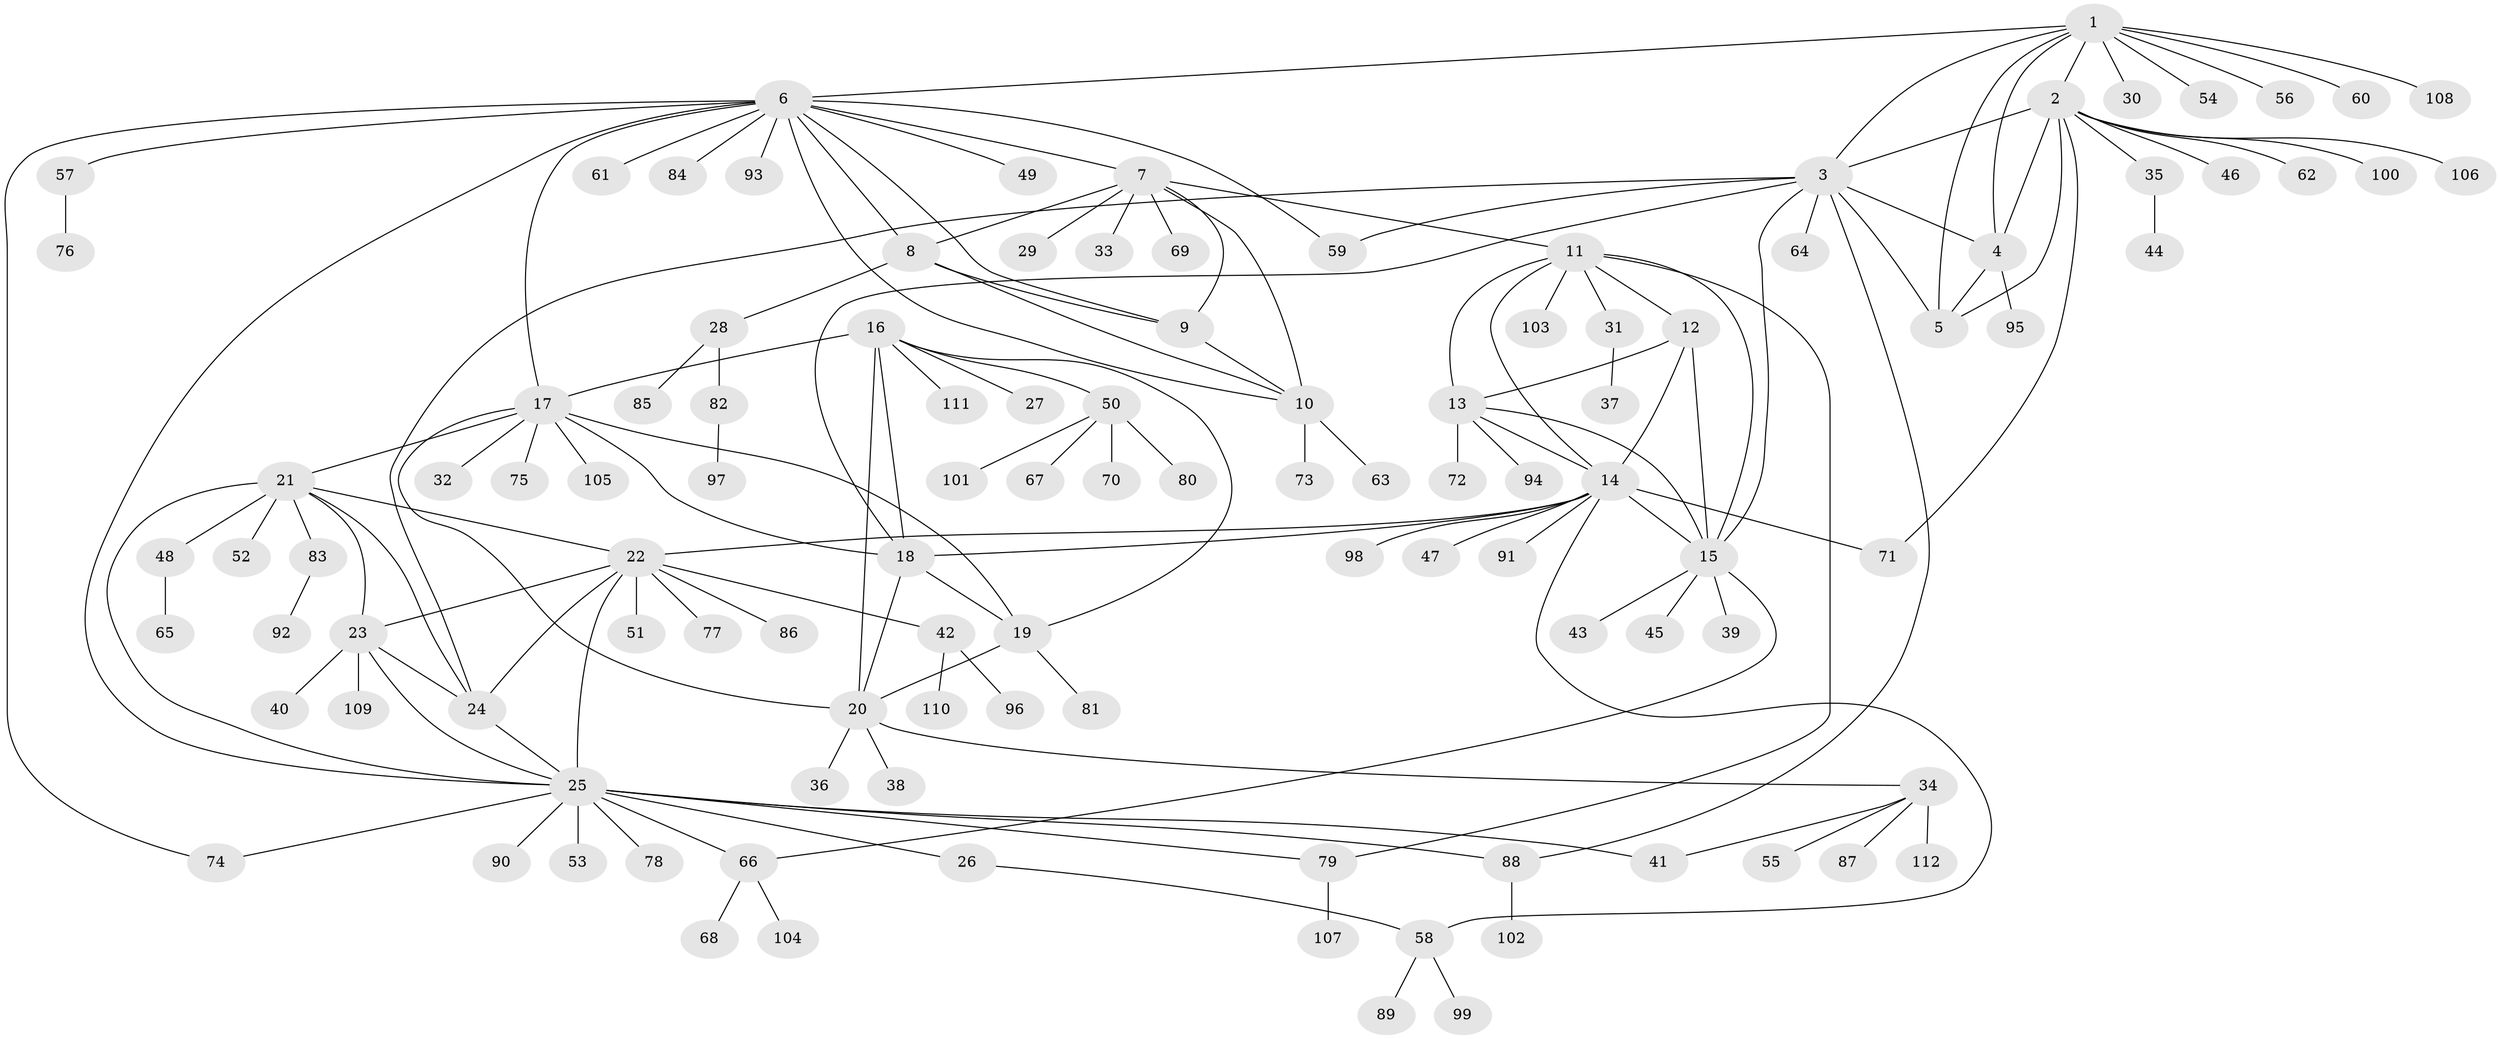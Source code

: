 // Generated by graph-tools (version 1.1) at 2025/37/03/09/25 02:37:32]
// undirected, 112 vertices, 155 edges
graph export_dot {
graph [start="1"]
  node [color=gray90,style=filled];
  1;
  2;
  3;
  4;
  5;
  6;
  7;
  8;
  9;
  10;
  11;
  12;
  13;
  14;
  15;
  16;
  17;
  18;
  19;
  20;
  21;
  22;
  23;
  24;
  25;
  26;
  27;
  28;
  29;
  30;
  31;
  32;
  33;
  34;
  35;
  36;
  37;
  38;
  39;
  40;
  41;
  42;
  43;
  44;
  45;
  46;
  47;
  48;
  49;
  50;
  51;
  52;
  53;
  54;
  55;
  56;
  57;
  58;
  59;
  60;
  61;
  62;
  63;
  64;
  65;
  66;
  67;
  68;
  69;
  70;
  71;
  72;
  73;
  74;
  75;
  76;
  77;
  78;
  79;
  80;
  81;
  82;
  83;
  84;
  85;
  86;
  87;
  88;
  89;
  90;
  91;
  92;
  93;
  94;
  95;
  96;
  97;
  98;
  99;
  100;
  101;
  102;
  103;
  104;
  105;
  106;
  107;
  108;
  109;
  110;
  111;
  112;
  1 -- 2;
  1 -- 3;
  1 -- 4;
  1 -- 5;
  1 -- 6;
  1 -- 30;
  1 -- 54;
  1 -- 56;
  1 -- 60;
  1 -- 108;
  2 -- 3;
  2 -- 4;
  2 -- 5;
  2 -- 35;
  2 -- 46;
  2 -- 62;
  2 -- 71;
  2 -- 100;
  2 -- 106;
  3 -- 4;
  3 -- 5;
  3 -- 15;
  3 -- 18;
  3 -- 24;
  3 -- 59;
  3 -- 64;
  3 -- 88;
  4 -- 5;
  4 -- 95;
  6 -- 7;
  6 -- 8;
  6 -- 9;
  6 -- 10;
  6 -- 17;
  6 -- 25;
  6 -- 49;
  6 -- 57;
  6 -- 59;
  6 -- 61;
  6 -- 74;
  6 -- 84;
  6 -- 93;
  7 -- 8;
  7 -- 9;
  7 -- 10;
  7 -- 11;
  7 -- 29;
  7 -- 33;
  7 -- 69;
  8 -- 9;
  8 -- 10;
  8 -- 28;
  9 -- 10;
  10 -- 63;
  10 -- 73;
  11 -- 12;
  11 -- 13;
  11 -- 14;
  11 -- 15;
  11 -- 31;
  11 -- 79;
  11 -- 103;
  12 -- 13;
  12 -- 14;
  12 -- 15;
  13 -- 14;
  13 -- 15;
  13 -- 72;
  13 -- 94;
  14 -- 15;
  14 -- 18;
  14 -- 22;
  14 -- 47;
  14 -- 58;
  14 -- 71;
  14 -- 91;
  14 -- 98;
  15 -- 39;
  15 -- 43;
  15 -- 45;
  15 -- 66;
  16 -- 17;
  16 -- 18;
  16 -- 19;
  16 -- 20;
  16 -- 27;
  16 -- 50;
  16 -- 111;
  17 -- 18;
  17 -- 19;
  17 -- 20;
  17 -- 21;
  17 -- 32;
  17 -- 75;
  17 -- 105;
  18 -- 19;
  18 -- 20;
  19 -- 20;
  19 -- 81;
  20 -- 34;
  20 -- 36;
  20 -- 38;
  21 -- 22;
  21 -- 23;
  21 -- 24;
  21 -- 25;
  21 -- 48;
  21 -- 52;
  21 -- 83;
  22 -- 23;
  22 -- 24;
  22 -- 25;
  22 -- 42;
  22 -- 51;
  22 -- 77;
  22 -- 86;
  23 -- 24;
  23 -- 25;
  23 -- 40;
  23 -- 109;
  24 -- 25;
  25 -- 26;
  25 -- 41;
  25 -- 53;
  25 -- 66;
  25 -- 74;
  25 -- 78;
  25 -- 79;
  25 -- 88;
  25 -- 90;
  26 -- 58;
  28 -- 82;
  28 -- 85;
  31 -- 37;
  34 -- 41;
  34 -- 55;
  34 -- 87;
  34 -- 112;
  35 -- 44;
  42 -- 96;
  42 -- 110;
  48 -- 65;
  50 -- 67;
  50 -- 70;
  50 -- 80;
  50 -- 101;
  57 -- 76;
  58 -- 89;
  58 -- 99;
  66 -- 68;
  66 -- 104;
  79 -- 107;
  82 -- 97;
  83 -- 92;
  88 -- 102;
}
